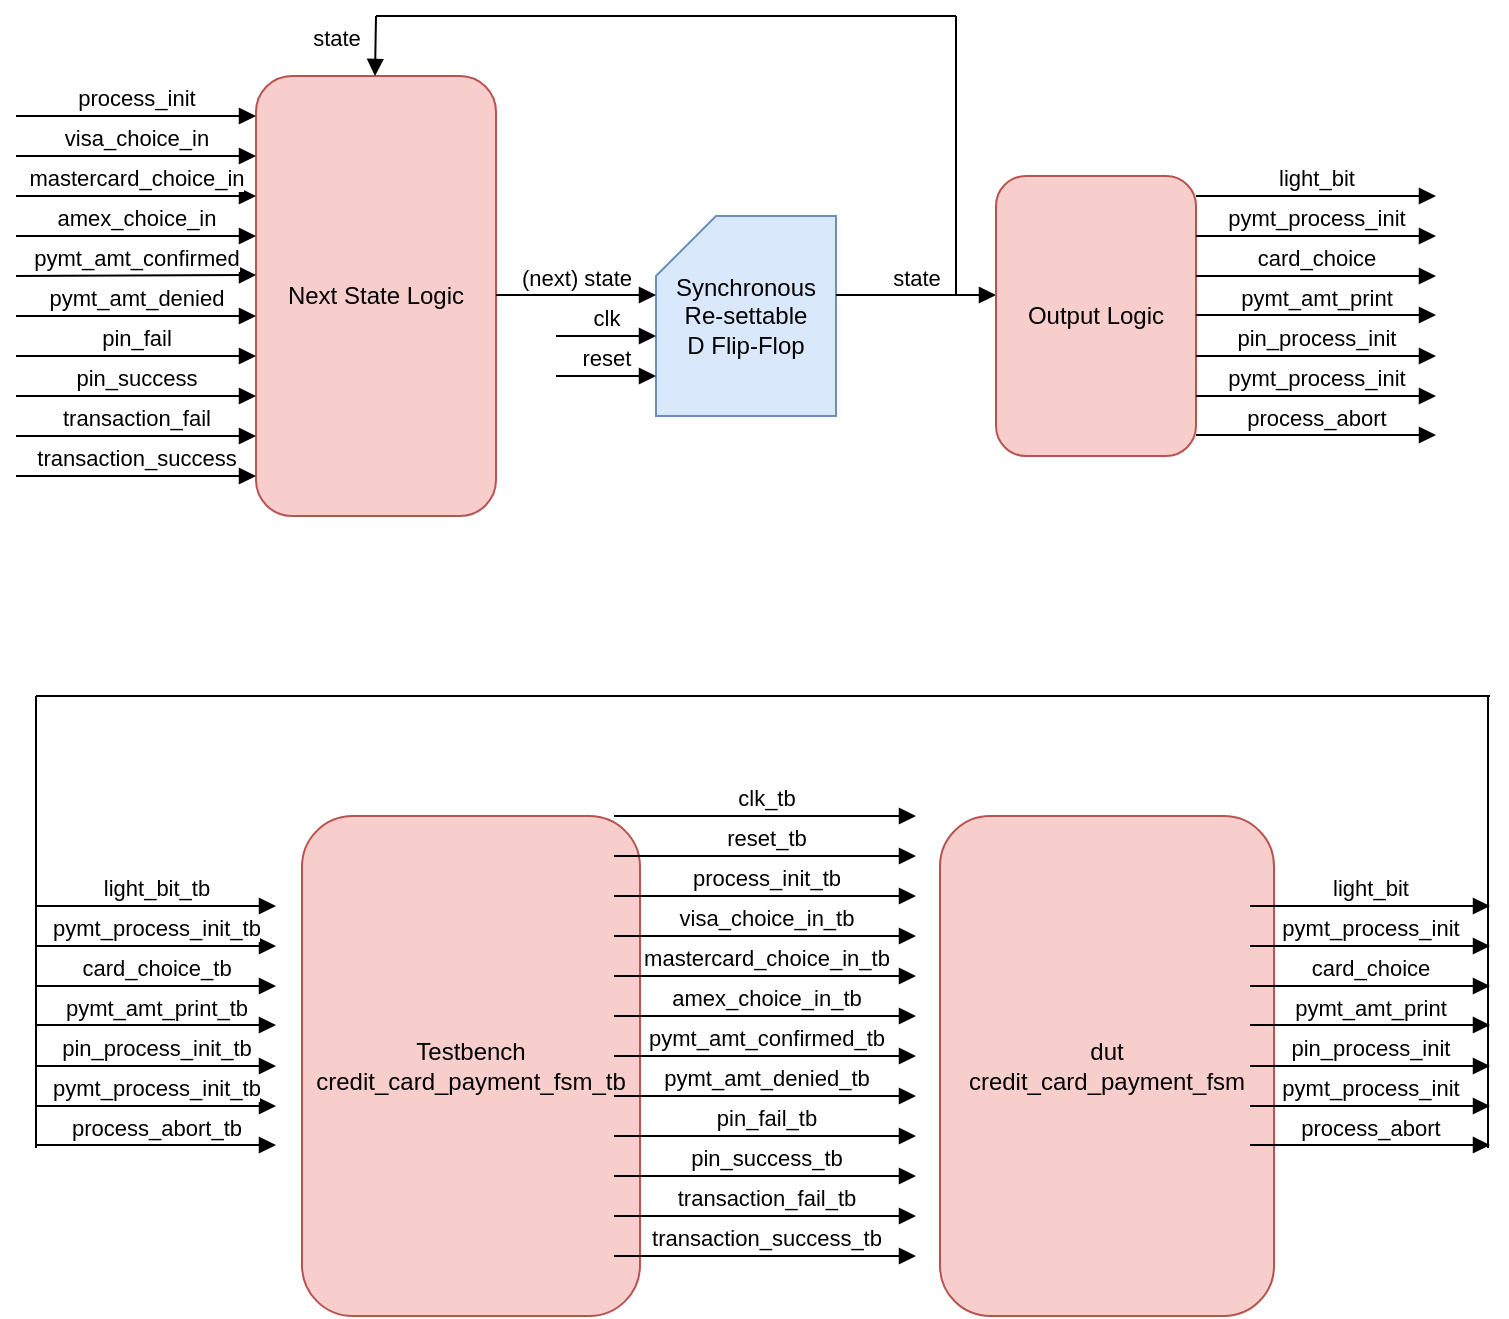 <mxfile version="11.3.0" type="device" pages="2"><diagram id="4226HbEB4_h1uI_9sNJ6" name="Page-1"><mxGraphModel dx="1406" dy="788" grid="0" gridSize="10" guides="1" tooltips="1" connect="1" arrows="1" fold="1" page="1" pageScale="1" pageWidth="850" pageHeight="1100" math="0" shadow="0"><root><mxCell id="0"/><mxCell id="1" parent="0"/><mxCell id="sZL8m_LGaoH1zelccEfF-2" value="Synchronous&lt;br&gt;Re-settable&lt;br&gt;D Flip-Flop" style="shape=card;whiteSpace=wrap;html=1;fillColor=#dae8fc;strokeColor=#6c8ebf;" parent="1" vertex="1"><mxGeometry x="350" y="240" width="90" height="100" as="geometry"/></mxCell><mxCell id="sZL8m_LGaoH1zelccEfF-3" value="Next State Logic" style="rounded=1;whiteSpace=wrap;html=1;fillColor=#f8cecc;strokeColor=#b85450;" parent="1" vertex="1"><mxGeometry x="150" y="170" width="120" height="220" as="geometry"/></mxCell><mxCell id="sZL8m_LGaoH1zelccEfF-5" value="process_init" style="html=1;verticalAlign=bottom;endArrow=block;" parent="1" edge="1"><mxGeometry width="80" relative="1" as="geometry"><mxPoint x="30" y="190" as="sourcePoint"/><mxPoint x="150" y="190" as="targetPoint"/></mxGeometry></mxCell><mxCell id="sZL8m_LGaoH1zelccEfF-6" value="visa_choice_in" style="html=1;verticalAlign=bottom;endArrow=block;" parent="1" edge="1"><mxGeometry width="80" relative="1" as="geometry"><mxPoint x="30" y="210" as="sourcePoint"/><mxPoint x="150" y="210" as="targetPoint"/></mxGeometry></mxCell><mxCell id="sZL8m_LGaoH1zelccEfF-7" value="mastercard_choice_in" style="html=1;verticalAlign=bottom;endArrow=block;" parent="1" edge="1"><mxGeometry width="80" relative="1" as="geometry"><mxPoint x="30" y="230" as="sourcePoint"/><mxPoint x="150" y="230" as="targetPoint"/></mxGeometry></mxCell><mxCell id="sZL8m_LGaoH1zelccEfF-8" value="amex_choice_in" style="html=1;verticalAlign=bottom;endArrow=block;" parent="1" edge="1"><mxGeometry width="80" relative="1" as="geometry"><mxPoint x="30" y="250" as="sourcePoint"/><mxPoint x="150" y="250" as="targetPoint"/></mxGeometry></mxCell><mxCell id="sZL8m_LGaoH1zelccEfF-13" value="pymt_amt_denied" style="html=1;verticalAlign=bottom;endArrow=block;" parent="1" edge="1"><mxGeometry width="80" relative="1" as="geometry"><mxPoint x="30" y="290" as="sourcePoint"/><mxPoint x="150" y="290" as="targetPoint"/></mxGeometry></mxCell><mxCell id="sZL8m_LGaoH1zelccEfF-14" value="pin_fail" style="html=1;verticalAlign=bottom;endArrow=block;" parent="1" edge="1"><mxGeometry width="80" relative="1" as="geometry"><mxPoint x="30" y="310" as="sourcePoint"/><mxPoint x="150" y="310" as="targetPoint"/></mxGeometry></mxCell><mxCell id="sZL8m_LGaoH1zelccEfF-15" value="pin_success" style="html=1;verticalAlign=bottom;endArrow=block;" parent="1" edge="1"><mxGeometry width="80" relative="1" as="geometry"><mxPoint x="30" y="330" as="sourcePoint"/><mxPoint x="150" y="330" as="targetPoint"/></mxGeometry></mxCell><mxCell id="sZL8m_LGaoH1zelccEfF-16" value="transaction_fail" style="html=1;verticalAlign=bottom;endArrow=block;" parent="1" edge="1"><mxGeometry width="80" relative="1" as="geometry"><mxPoint x="30" y="350" as="sourcePoint"/><mxPoint x="150" y="350" as="targetPoint"/></mxGeometry></mxCell><mxCell id="sZL8m_LGaoH1zelccEfF-17" value="pymt_amt_confirmed" style="html=1;verticalAlign=bottom;endArrow=block;" parent="1" edge="1"><mxGeometry width="80" relative="1" as="geometry"><mxPoint x="30" y="270" as="sourcePoint"/><mxPoint x="150" y="269.5" as="targetPoint"/></mxGeometry></mxCell><mxCell id="sZL8m_LGaoH1zelccEfF-18" value="transaction_success" style="html=1;verticalAlign=bottom;endArrow=block;" parent="1" edge="1"><mxGeometry width="80" relative="1" as="geometry"><mxPoint x="30" y="370" as="sourcePoint"/><mxPoint x="150" y="370" as="targetPoint"/></mxGeometry></mxCell><mxCell id="sZL8m_LGaoH1zelccEfF-26" value="(next) state" style="html=1;verticalAlign=bottom;endArrow=block;" parent="1" edge="1"><mxGeometry width="80" relative="1" as="geometry"><mxPoint x="270" y="279.5" as="sourcePoint"/><mxPoint x="350" y="279.5" as="targetPoint"/></mxGeometry></mxCell><mxCell id="sZL8m_LGaoH1zelccEfF-27" value="state" style="html=1;verticalAlign=bottom;endArrow=block;" parent="1" edge="1"><mxGeometry width="80" relative="1" as="geometry"><mxPoint x="440" y="279.5" as="sourcePoint"/><mxPoint x="520" y="279.5" as="targetPoint"/></mxGeometry></mxCell><mxCell id="sZL8m_LGaoH1zelccEfF-29" value="clk" style="html=1;verticalAlign=bottom;endArrow=block;" parent="1" edge="1"><mxGeometry width="80" relative="1" as="geometry"><mxPoint x="300" y="300" as="sourcePoint"/><mxPoint x="350" y="300" as="targetPoint"/></mxGeometry></mxCell><mxCell id="sZL8m_LGaoH1zelccEfF-30" value="reset" style="html=1;verticalAlign=bottom;endArrow=block;" parent="1" edge="1"><mxGeometry width="80" relative="1" as="geometry"><mxPoint x="300" y="320" as="sourcePoint"/><mxPoint x="350" y="320" as="targetPoint"/></mxGeometry></mxCell><mxCell id="sZL8m_LGaoH1zelccEfF-31" value="" style="endArrow=none;html=1;" parent="1" edge="1"><mxGeometry width="50" height="50" relative="1" as="geometry"><mxPoint x="500" y="280" as="sourcePoint"/><mxPoint x="500" y="140" as="targetPoint"/></mxGeometry></mxCell><mxCell id="sZL8m_LGaoH1zelccEfF-32" value="" style="endArrow=none;html=1;" parent="1" edge="1"><mxGeometry width="50" height="50" relative="1" as="geometry"><mxPoint x="210" y="140" as="sourcePoint"/><mxPoint x="500" y="140" as="targetPoint"/></mxGeometry></mxCell><mxCell id="sZL8m_LGaoH1zelccEfF-33" value="state" style="html=1;verticalAlign=bottom;endArrow=block;" parent="1" edge="1"><mxGeometry x="0.355" y="-20" width="80" relative="1" as="geometry"><mxPoint x="210" y="140" as="sourcePoint"/><mxPoint x="209.5" y="170" as="targetPoint"/><mxPoint as="offset"/></mxGeometry></mxCell><mxCell id="sZL8m_LGaoH1zelccEfF-34" value="Output Logic" style="rounded=1;whiteSpace=wrap;html=1;fillColor=#f8cecc;strokeColor=#b85450;" parent="1" vertex="1"><mxGeometry x="520" y="220" width="100" height="140" as="geometry"/></mxCell><mxCell id="sZL8m_LGaoH1zelccEfF-35" value="light_bit" style="html=1;verticalAlign=bottom;endArrow=block;" parent="1" edge="1"><mxGeometry width="80" relative="1" as="geometry"><mxPoint x="620" y="230" as="sourcePoint"/><mxPoint x="740" y="230" as="targetPoint"/></mxGeometry></mxCell><mxCell id="sZL8m_LGaoH1zelccEfF-36" value="pymt_process_init" style="html=1;verticalAlign=bottom;endArrow=block;" parent="1" edge="1"><mxGeometry width="80" relative="1" as="geometry"><mxPoint x="620" y="250" as="sourcePoint"/><mxPoint x="740" y="250" as="targetPoint"/></mxGeometry></mxCell><mxCell id="sZL8m_LGaoH1zelccEfF-37" value="card_choice" style="html=1;verticalAlign=bottom;endArrow=block;" parent="1" edge="1"><mxGeometry width="80" relative="1" as="geometry"><mxPoint x="620" y="270" as="sourcePoint"/><mxPoint x="740" y="270" as="targetPoint"/></mxGeometry></mxCell><mxCell id="sZL8m_LGaoH1zelccEfF-38" value="pymt_amt_print" style="html=1;verticalAlign=bottom;endArrow=block;" parent="1" edge="1"><mxGeometry width="80" relative="1" as="geometry"><mxPoint x="620" y="289.5" as="sourcePoint"/><mxPoint x="740" y="289.5" as="targetPoint"/></mxGeometry></mxCell><mxCell id="sZL8m_LGaoH1zelccEfF-39" value="pin_process_init" style="html=1;verticalAlign=bottom;endArrow=block;" parent="1" edge="1"><mxGeometry width="80" relative="1" as="geometry"><mxPoint x="620" y="310" as="sourcePoint"/><mxPoint x="740" y="310" as="targetPoint"/></mxGeometry></mxCell><mxCell id="sZL8m_LGaoH1zelccEfF-40" value="pymt_process_init" style="html=1;verticalAlign=bottom;endArrow=block;" parent="1" edge="1"><mxGeometry width="80" relative="1" as="geometry"><mxPoint x="620" y="330" as="sourcePoint"/><mxPoint x="740" y="330" as="targetPoint"/></mxGeometry></mxCell><mxCell id="sZL8m_LGaoH1zelccEfF-41" value="process_abort" style="html=1;verticalAlign=bottom;endArrow=block;" parent="1" edge="1"><mxGeometry width="80" relative="1" as="geometry"><mxPoint x="620" y="349.5" as="sourcePoint"/><mxPoint x="740" y="349.5" as="targetPoint"/></mxGeometry></mxCell><mxCell id="sZL8m_LGaoH1zelccEfF-42" value="Testbench&lt;br&gt;credit_card_payment_fsm_tb" style="rounded=1;whiteSpace=wrap;html=1;fillColor=#f8cecc;strokeColor=#b85450;" parent="1" vertex="1"><mxGeometry x="173" y="540" width="169" height="250" as="geometry"/></mxCell><mxCell id="sZL8m_LGaoH1zelccEfF-43" value="dut&lt;br&gt;credit_card_payment_fsm" style="rounded=1;whiteSpace=wrap;html=1;fillColor=#f8cecc;strokeColor=#b85450;" parent="1" vertex="1"><mxGeometry x="492" y="540" width="167" height="250" as="geometry"/></mxCell><mxCell id="sZL8m_LGaoH1zelccEfF-74" value="clk_tb" style="html=1;verticalAlign=bottom;endArrow=block;" parent="1" edge="1"><mxGeometry width="80" relative="1" as="geometry"><mxPoint x="329" y="540" as="sourcePoint"/><mxPoint x="480" y="540" as="targetPoint"/></mxGeometry></mxCell><mxCell id="sZL8m_LGaoH1zelccEfF-96" value="reset_tb" style="html=1;verticalAlign=bottom;endArrow=block;" parent="1" edge="1"><mxGeometry width="80" relative="1" as="geometry"><mxPoint x="329" y="560" as="sourcePoint"/><mxPoint x="480" y="560" as="targetPoint"/></mxGeometry></mxCell><mxCell id="sZL8m_LGaoH1zelccEfF-97" value="process_init_tb&lt;br&gt;" style="html=1;verticalAlign=bottom;endArrow=block;" parent="1" edge="1"><mxGeometry width="80" relative="1" as="geometry"><mxPoint x="329" y="580" as="sourcePoint"/><mxPoint x="480" y="580" as="targetPoint"/></mxGeometry></mxCell><mxCell id="sZL8m_LGaoH1zelccEfF-98" value="visa_choice_in_tb" style="html=1;verticalAlign=bottom;endArrow=block;" parent="1" edge="1"><mxGeometry width="80" relative="1" as="geometry"><mxPoint x="329" y="600" as="sourcePoint"/><mxPoint x="480" y="600" as="targetPoint"/></mxGeometry></mxCell><mxCell id="sZL8m_LGaoH1zelccEfF-99" value="mastercard_choice_in_tb" style="html=1;verticalAlign=bottom;endArrow=block;" parent="1" edge="1"><mxGeometry width="80" relative="1" as="geometry"><mxPoint x="329" y="620" as="sourcePoint"/><mxPoint x="480" y="620" as="targetPoint"/></mxGeometry></mxCell><mxCell id="sZL8m_LGaoH1zelccEfF-100" value="amex_choice_in_tb" style="html=1;verticalAlign=bottom;endArrow=block;" parent="1" edge="1"><mxGeometry width="80" relative="1" as="geometry"><mxPoint x="329" y="640" as="sourcePoint"/><mxPoint x="480" y="640" as="targetPoint"/></mxGeometry></mxCell><mxCell id="sZL8m_LGaoH1zelccEfF-101" value="pymt_amt_confirmed_tb" style="html=1;verticalAlign=bottom;endArrow=block;" parent="1" edge="1"><mxGeometry width="80" relative="1" as="geometry"><mxPoint x="329" y="660" as="sourcePoint"/><mxPoint x="480" y="660" as="targetPoint"/></mxGeometry></mxCell><mxCell id="sZL8m_LGaoH1zelccEfF-102" value="pymt_amt_denied_tb" style="html=1;verticalAlign=bottom;endArrow=block;" parent="1" edge="1"><mxGeometry width="80" relative="1" as="geometry"><mxPoint x="329" y="680" as="sourcePoint"/><mxPoint x="480" y="680" as="targetPoint"/></mxGeometry></mxCell><mxCell id="sZL8m_LGaoH1zelccEfF-103" value="pin_fail_tb" style="html=1;verticalAlign=bottom;endArrow=block;" parent="1" edge="1"><mxGeometry width="80" relative="1" as="geometry"><mxPoint x="329" y="700" as="sourcePoint"/><mxPoint x="480" y="700" as="targetPoint"/></mxGeometry></mxCell><mxCell id="sZL8m_LGaoH1zelccEfF-104" value="pin_success_tb" style="html=1;verticalAlign=bottom;endArrow=block;" parent="1" edge="1"><mxGeometry width="80" relative="1" as="geometry"><mxPoint x="329" y="720" as="sourcePoint"/><mxPoint x="480" y="720" as="targetPoint"/></mxGeometry></mxCell><mxCell id="sZL8m_LGaoH1zelccEfF-105" value="transaction_fail_tb" style="html=1;verticalAlign=bottom;endArrow=block;" parent="1" edge="1"><mxGeometry width="80" relative="1" as="geometry"><mxPoint x="329" y="740" as="sourcePoint"/><mxPoint x="480" y="740" as="targetPoint"/></mxGeometry></mxCell><mxCell id="sZL8m_LGaoH1zelccEfF-106" value="transaction_success_tb" style="html=1;verticalAlign=bottom;endArrow=block;" parent="1" edge="1"><mxGeometry width="80" relative="1" as="geometry"><mxPoint x="329" y="760" as="sourcePoint"/><mxPoint x="480" y="760" as="targetPoint"/></mxGeometry></mxCell><mxCell id="sZL8m_LGaoH1zelccEfF-107" value="light_bit" style="html=1;verticalAlign=bottom;endArrow=block;" parent="1" edge="1"><mxGeometry width="80" relative="1" as="geometry"><mxPoint x="647" y="585" as="sourcePoint"/><mxPoint x="767" y="585" as="targetPoint"/></mxGeometry></mxCell><mxCell id="sZL8m_LGaoH1zelccEfF-108" value="pymt_process_init" style="html=1;verticalAlign=bottom;endArrow=block;" parent="1" edge="1"><mxGeometry width="80" relative="1" as="geometry"><mxPoint x="647" y="605" as="sourcePoint"/><mxPoint x="767" y="605" as="targetPoint"/></mxGeometry></mxCell><mxCell id="sZL8m_LGaoH1zelccEfF-109" value="card_choice" style="html=1;verticalAlign=bottom;endArrow=block;" parent="1" edge="1"><mxGeometry width="80" relative="1" as="geometry"><mxPoint x="647" y="625" as="sourcePoint"/><mxPoint x="767" y="625" as="targetPoint"/></mxGeometry></mxCell><mxCell id="sZL8m_LGaoH1zelccEfF-110" value="pymt_amt_print" style="html=1;verticalAlign=bottom;endArrow=block;" parent="1" edge="1"><mxGeometry width="80" relative="1" as="geometry"><mxPoint x="647" y="644.5" as="sourcePoint"/><mxPoint x="767" y="644.5" as="targetPoint"/></mxGeometry></mxCell><mxCell id="sZL8m_LGaoH1zelccEfF-111" value="pin_process_init" style="html=1;verticalAlign=bottom;endArrow=block;" parent="1" edge="1"><mxGeometry width="80" relative="1" as="geometry"><mxPoint x="647" y="665" as="sourcePoint"/><mxPoint x="767" y="665" as="targetPoint"/></mxGeometry></mxCell><mxCell id="sZL8m_LGaoH1zelccEfF-112" value="pymt_process_init" style="html=1;verticalAlign=bottom;endArrow=block;" parent="1" edge="1"><mxGeometry width="80" relative="1" as="geometry"><mxPoint x="647" y="685" as="sourcePoint"/><mxPoint x="767" y="685" as="targetPoint"/></mxGeometry></mxCell><mxCell id="sZL8m_LGaoH1zelccEfF-113" value="process_abort" style="html=1;verticalAlign=bottom;endArrow=block;" parent="1" edge="1"><mxGeometry width="80" relative="1" as="geometry"><mxPoint x="647" y="704.5" as="sourcePoint"/><mxPoint x="767" y="704.5" as="targetPoint"/></mxGeometry></mxCell><mxCell id="sZL8m_LGaoH1zelccEfF-114" value="light_bit_tb" style="html=1;verticalAlign=bottom;endArrow=block;" parent="1" edge="1"><mxGeometry width="80" relative="1" as="geometry"><mxPoint x="40" y="585" as="sourcePoint"/><mxPoint x="160" y="585" as="targetPoint"/></mxGeometry></mxCell><mxCell id="sZL8m_LGaoH1zelccEfF-115" value="pymt_process_init_tb" style="html=1;verticalAlign=bottom;endArrow=block;" parent="1" edge="1"><mxGeometry width="80" relative="1" as="geometry"><mxPoint x="40" y="605" as="sourcePoint"/><mxPoint x="160" y="605" as="targetPoint"/></mxGeometry></mxCell><mxCell id="sZL8m_LGaoH1zelccEfF-116" value="card_choice_tb" style="html=1;verticalAlign=bottom;endArrow=block;" parent="1" edge="1"><mxGeometry width="80" relative="1" as="geometry"><mxPoint x="40" y="625" as="sourcePoint"/><mxPoint x="160" y="625" as="targetPoint"/></mxGeometry></mxCell><mxCell id="sZL8m_LGaoH1zelccEfF-117" value="pymt_amt_print_tb" style="html=1;verticalAlign=bottom;endArrow=block;" parent="1" edge="1"><mxGeometry width="80" relative="1" as="geometry"><mxPoint x="40" y="644.5" as="sourcePoint"/><mxPoint x="160" y="644.5" as="targetPoint"/></mxGeometry></mxCell><mxCell id="sZL8m_LGaoH1zelccEfF-118" value="pin_process_init_tb" style="html=1;verticalAlign=bottom;endArrow=block;" parent="1" edge="1"><mxGeometry width="80" relative="1" as="geometry"><mxPoint x="40" y="665" as="sourcePoint"/><mxPoint x="160" y="665" as="targetPoint"/></mxGeometry></mxCell><mxCell id="sZL8m_LGaoH1zelccEfF-119" value="pymt_process_init_tb" style="html=1;verticalAlign=bottom;endArrow=block;" parent="1" edge="1"><mxGeometry width="80" relative="1" as="geometry"><mxPoint x="40" y="685" as="sourcePoint"/><mxPoint x="160" y="685" as="targetPoint"/></mxGeometry></mxCell><mxCell id="sZL8m_LGaoH1zelccEfF-120" value="process_abort_tb" style="html=1;verticalAlign=bottom;endArrow=block;" parent="1" edge="1"><mxGeometry width="80" relative="1" as="geometry"><mxPoint x="40" y="704.5" as="sourcePoint"/><mxPoint x="160" y="704.5" as="targetPoint"/></mxGeometry></mxCell><mxCell id="sZL8m_LGaoH1zelccEfF-121" value="" style="endArrow=none;html=1;" parent="1" edge="1"><mxGeometry width="50" height="50" relative="1" as="geometry"><mxPoint x="766" y="706" as="sourcePoint"/><mxPoint x="766" y="480" as="targetPoint"/></mxGeometry></mxCell><mxCell id="sZL8m_LGaoH1zelccEfF-122" value="" style="endArrow=none;html=1;" parent="1" edge="1"><mxGeometry width="50" height="50" relative="1" as="geometry"><mxPoint x="40" y="480" as="sourcePoint"/><mxPoint x="767" y="480" as="targetPoint"/></mxGeometry></mxCell><mxCell id="sZL8m_LGaoH1zelccEfF-123" value="" style="endArrow=none;html=1;" parent="1" edge="1"><mxGeometry width="50" height="50" relative="1" as="geometry"><mxPoint x="40" y="706" as="sourcePoint"/><mxPoint x="40" y="480" as="targetPoint"/></mxGeometry></mxCell></root></mxGraphModel></diagram><diagram id="34OjbkFB9ddofNUqWfkv" name="Page-2"><mxGraphModel dx="2256" dy="788" grid="0" gridSize="10" guides="1" tooltips="1" connect="1" arrows="1" fold="1" page="1" pageScale="1" pageWidth="850" pageHeight="1100" math="0" shadow="0"><root><mxCell id="5nL_LnJ8c2ZQC095ugLa-0"/><mxCell id="5nL_LnJ8c2ZQC095ugLa-1" parent="5nL_LnJ8c2ZQC095ugLa-0"/><mxCell id="5nL_LnJ8c2ZQC095ugLa-19" value="process_init = 1" style="edgeStyle=orthogonalEdgeStyle;rounded=0;orthogonalLoop=1;jettySize=auto;html=1;exitX=0.5;exitY=1;exitDx=0;exitDy=0;entryX=0.5;entryY=0;entryDx=0;entryDy=0;startSize=6;endSize=6;" parent="5nL_LnJ8c2ZQC095ugLa-1" source="5nL_LnJ8c2ZQC095ugLa-2" target="5nL_LnJ8c2ZQC095ugLa-4" edge="1"><mxGeometry x="-0.4" relative="1" as="geometry"><mxPoint as="offset"/></mxGeometry></mxCell><mxCell id="5nL_LnJ8c2ZQC095ugLa-2" value="idle" style="ellipse;whiteSpace=wrap;html=1;fillColor=#dae8fc;strokeColor=#6c8ebf;" parent="5nL_LnJ8c2ZQC095ugLa-1" vertex="1"><mxGeometry x="-727" y="47.5" width="120" height="80" as="geometry"/></mxCell><mxCell id="5nL_LnJ8c2ZQC095ugLa-20" style="edgeStyle=orthogonalEdgeStyle;rounded=0;orthogonalLoop=1;jettySize=auto;html=1;exitX=0.5;exitY=1;exitDx=0;exitDy=0;entryX=0.5;entryY=0;entryDx=0;entryDy=0;startSize=6;endSize=6;" parent="5nL_LnJ8c2ZQC095ugLa-1" source="5nL_LnJ8c2ZQC095ugLa-4" target="5nL_LnJ8c2ZQC095ugLa-5" edge="1"><mxGeometry relative="1" as="geometry"/></mxCell><mxCell id="5nL_LnJ8c2ZQC095ugLa-4" value="init_process&lt;br&gt;" style="ellipse;whiteSpace=wrap;html=1;fillColor=#dae8fc;strokeColor=#6c8ebf;" parent="5nL_LnJ8c2ZQC095ugLa-1" vertex="1"><mxGeometry x="-727" y="164.5" width="120" height="80" as="geometry"/></mxCell><mxCell id="5nL_LnJ8c2ZQC095ugLa-24" value="mastercard_choice_in = 1" style="edgeStyle=orthogonalEdgeStyle;rounded=0;orthogonalLoop=1;jettySize=auto;html=1;exitX=0.5;exitY=1;exitDx=0;exitDy=0;entryX=0.5;entryY=0;entryDx=0;entryDy=0;startSize=6;endSize=6;" parent="5nL_LnJ8c2ZQC095ugLa-1" source="5nL_LnJ8c2ZQC095ugLa-5" target="5nL_LnJ8c2ZQC095ugLa-21" edge="1"><mxGeometry x="-0.143" relative="1" as="geometry"><mxPoint as="offset"/></mxGeometry></mxCell><mxCell id="5nL_LnJ8c2ZQC095ugLa-25" value="visa_choice_in = 1" style="edgeStyle=orthogonalEdgeStyle;rounded=0;orthogonalLoop=1;jettySize=auto;html=1;exitX=0;exitY=1;exitDx=0;exitDy=0;entryX=0.5;entryY=0;entryDx=0;entryDy=0;startSize=6;endSize=6;" parent="5nL_LnJ8c2ZQC095ugLa-1" source="5nL_LnJ8c2ZQC095ugLa-5" target="5nL_LnJ8c2ZQC095ugLa-22" edge="1"><mxGeometry x="0.636" relative="1" as="geometry"><mxPoint as="offset"/></mxGeometry></mxCell><mxCell id="5nL_LnJ8c2ZQC095ugLa-26" value="amex_choice_in = 1" style="edgeStyle=orthogonalEdgeStyle;rounded=0;orthogonalLoop=1;jettySize=auto;html=1;exitX=1;exitY=1;exitDx=0;exitDy=0;entryX=0.5;entryY=0;entryDx=0;entryDy=0;startSize=6;endSize=6;" parent="5nL_LnJ8c2ZQC095ugLa-1" source="5nL_LnJ8c2ZQC095ugLa-5" target="5nL_LnJ8c2ZQC095ugLa-23" edge="1"><mxGeometry x="0.636" relative="1" as="geometry"><mxPoint as="offset"/></mxGeometry></mxCell><mxCell id="5nL_LnJ8c2ZQC095ugLa-5" value="wait_credit_choice" style="ellipse;whiteSpace=wrap;html=1;fillColor=#dae8fc;strokeColor=#6c8ebf;" parent="5nL_LnJ8c2ZQC095ugLa-1" vertex="1"><mxGeometry x="-727" y="271.5" width="120" height="80" as="geometry"/></mxCell><mxCell id="5nL_LnJ8c2ZQC095ugLa-32" style="edgeStyle=orthogonalEdgeStyle;rounded=0;orthogonalLoop=1;jettySize=auto;html=1;exitX=0.5;exitY=1;exitDx=0;exitDy=0;entryX=0.5;entryY=0;entryDx=0;entryDy=0;startSize=6;endSize=6;" parent="5nL_LnJ8c2ZQC095ugLa-1" source="5nL_LnJ8c2ZQC095ugLa-9" target="5nL_LnJ8c2ZQC095ugLa-10" edge="1"><mxGeometry relative="1" as="geometry"/></mxCell><mxCell id="5nL_LnJ8c2ZQC095ugLa-9" value="init_amount_confirm" style="ellipse;whiteSpace=wrap;html=1;fillColor=#dae8fc;strokeColor=#6c8ebf;" parent="5nL_LnJ8c2ZQC095ugLa-1" vertex="1"><mxGeometry x="-727" y="504" width="120" height="80" as="geometry"/></mxCell><mxCell id="5nL_LnJ8c2ZQC095ugLa-33" value="pymt_amt_conf = 1&amp;nbsp;" style="edgeStyle=orthogonalEdgeStyle;rounded=0;orthogonalLoop=1;jettySize=auto;html=1;exitX=1;exitY=0.5;exitDx=0;exitDy=0;entryX=0;entryY=0.5;entryDx=0;entryDy=0;startSize=6;endSize=6;" parent="5nL_LnJ8c2ZQC095ugLa-1" source="5nL_LnJ8c2ZQC095ugLa-10" target="5nL_LnJ8c2ZQC095ugLa-11" edge="1"><mxGeometry x="-0.821" relative="1" as="geometry"><Array as="points"><mxPoint x="-482" y="650"/><mxPoint x="-482" y="80"/></Array><mxPoint as="offset"/></mxGeometry></mxCell><mxCell id="5nL_LnJ8c2ZQC095ugLa-35" value="pymt_amt_denied = 1" style="edgeStyle=orthogonalEdgeStyle;rounded=0;orthogonalLoop=1;jettySize=auto;html=1;exitX=0.5;exitY=1;exitDx=0;exitDy=0;entryX=0.5;entryY=1;entryDx=0;entryDy=0;startSize=6;endSize=6;" parent="5nL_LnJ8c2ZQC095ugLa-1" source="5nL_LnJ8c2ZQC095ugLa-10" target="5nL_LnJ8c2ZQC095ugLa-16" edge="1"><mxGeometry x="-0.557" relative="1" as="geometry"><mxPoint as="offset"/></mxGeometry></mxCell><mxCell id="5nL_LnJ8c2ZQC095ugLa-10" value="wait_amount_confirm" style="ellipse;whiteSpace=wrap;html=1;fillColor=#dae8fc;strokeColor=#6c8ebf;" parent="5nL_LnJ8c2ZQC095ugLa-1" vertex="1"><mxGeometry x="-727" y="610" width="120" height="80" as="geometry"/></mxCell><mxCell id="5nL_LnJ8c2ZQC095ugLa-34" style="edgeStyle=orthogonalEdgeStyle;rounded=0;orthogonalLoop=1;jettySize=auto;html=1;exitX=0.5;exitY=1;exitDx=0;exitDy=0;entryX=0.5;entryY=0;entryDx=0;entryDy=0;startSize=6;endSize=6;" parent="5nL_LnJ8c2ZQC095ugLa-1" source="5nL_LnJ8c2ZQC095ugLa-11" target="5nL_LnJ8c2ZQC095ugLa-12" edge="1"><mxGeometry relative="1" as="geometry"/></mxCell><mxCell id="5nL_LnJ8c2ZQC095ugLa-11" value="init_pin_process" style="ellipse;whiteSpace=wrap;html=1;fillColor=#dae8fc;strokeColor=#6c8ebf;" parent="5nL_LnJ8c2ZQC095ugLa-1" vertex="1"><mxGeometry x="-392" y="40" width="120" height="80" as="geometry"/></mxCell><mxCell id="5nL_LnJ8c2ZQC095ugLa-37" value="pin_sucess = 1" style="edgeStyle=orthogonalEdgeStyle;rounded=0;orthogonalLoop=1;jettySize=auto;html=1;exitX=0.5;exitY=1;exitDx=0;exitDy=0;entryX=0.5;entryY=0;entryDx=0;entryDy=0;startSize=6;endSize=6;" parent="5nL_LnJ8c2ZQC095ugLa-1" source="5nL_LnJ8c2ZQC095ugLa-12" target="5nL_LnJ8c2ZQC095ugLa-13" edge="1"><mxGeometry relative="1" as="geometry"/></mxCell><mxCell id="5nL_LnJ8c2ZQC095ugLa-38" value="fail_counter = 2'b11" style="edgeStyle=orthogonalEdgeStyle;rounded=0;orthogonalLoop=1;jettySize=auto;html=1;exitX=1;exitY=1;exitDx=0;exitDy=0;entryX=0.5;entryY=0;entryDx=0;entryDy=0;startSize=6;endSize=6;" parent="5nL_LnJ8c2ZQC095ugLa-1" source="5nL_LnJ8c2ZQC095ugLa-12" target="5nL_LnJ8c2ZQC095ugLa-16" edge="1"><mxGeometry relative="1" as="geometry"><Array as="points"><mxPoint x="-290" y="230"/><mxPoint x="-122" y="230"/></Array></mxGeometry></mxCell><mxCell id="5nL_LnJ8c2ZQC095ugLa-41" value="pin_fail = 1" style="edgeStyle=orthogonalEdgeStyle;rounded=0;orthogonalLoop=1;jettySize=auto;html=1;exitX=1;exitY=0.5;exitDx=0;exitDy=0;entryX=0;entryY=0.5;entryDx=0;entryDy=0;startSize=6;endSize=6;" parent="5nL_LnJ8c2ZQC095ugLa-1" source="5nL_LnJ8c2ZQC095ugLa-12" target="5nL_LnJ8c2ZQC095ugLa-40" edge="1"><mxGeometry relative="1" as="geometry"/></mxCell><mxCell id="5nL_LnJ8c2ZQC095ugLa-12" value="wait_pin_process" style="ellipse;whiteSpace=wrap;html=1;fillColor=#dae8fc;strokeColor=#6c8ebf;" parent="5nL_LnJ8c2ZQC095ugLa-1" vertex="1"><mxGeometry x="-392" y="150" width="120" height="80" as="geometry"/></mxCell><mxCell id="5nL_LnJ8c2ZQC095ugLa-47" style="edgeStyle=orthogonalEdgeStyle;rounded=0;orthogonalLoop=1;jettySize=auto;html=1;exitX=0.5;exitY=1;exitDx=0;exitDy=0;entryX=0.5;entryY=0;entryDx=0;entryDy=0;startSize=6;endSize=6;" parent="5nL_LnJ8c2ZQC095ugLa-1" source="5nL_LnJ8c2ZQC095ugLa-13" target="5nL_LnJ8c2ZQC095ugLa-14" edge="1"><mxGeometry relative="1" as="geometry"/></mxCell><mxCell id="5nL_LnJ8c2ZQC095ugLa-13" value="init_payment_handle" style="ellipse;whiteSpace=wrap;html=1;fillColor=#dae8fc;strokeColor=#6c8ebf;" parent="5nL_LnJ8c2ZQC095ugLa-1" vertex="1"><mxGeometry x="-392" y="280" width="120" height="80" as="geometry"/></mxCell><mxCell id="5nL_LnJ8c2ZQC095ugLa-48" value="transaction_success = 1" style="edgeStyle=orthogonalEdgeStyle;rounded=0;orthogonalLoop=1;jettySize=auto;html=1;exitX=0.5;exitY=1;exitDx=0;exitDy=0;entryX=0.5;entryY=0;entryDx=0;entryDy=0;startSize=6;endSize=6;" parent="5nL_LnJ8c2ZQC095ugLa-1" source="5nL_LnJ8c2ZQC095ugLa-14" target="5nL_LnJ8c2ZQC095ugLa-15" edge="1"><mxGeometry relative="1" as="geometry"/></mxCell><mxCell id="5nL_LnJ8c2ZQC095ugLa-51" value="transaction_fail = 1" style="edgeStyle=orthogonalEdgeStyle;rounded=0;orthogonalLoop=1;jettySize=auto;html=1;exitX=1;exitY=0.5;exitDx=0;exitDy=0;entryX=0;entryY=0.5;entryDx=0;entryDy=0;startSize=6;endSize=6;" parent="5nL_LnJ8c2ZQC095ugLa-1" source="5nL_LnJ8c2ZQC095ugLa-14" target="5nL_LnJ8c2ZQC095ugLa-16" edge="1"><mxGeometry x="0.237" relative="1" as="geometry"><Array as="points"><mxPoint x="-202" y="434"/><mxPoint x="-202" y="580"/></Array><mxPoint as="offset"/></mxGeometry></mxCell><mxCell id="5nL_LnJ8c2ZQC095ugLa-14" value="wait_payment_handle" style="ellipse;whiteSpace=wrap;html=1;fillColor=#dae8fc;strokeColor=#6c8ebf;" parent="5nL_LnJ8c2ZQC095ugLa-1" vertex="1"><mxGeometry x="-392" y="394" width="120" height="80" as="geometry"/></mxCell><mxCell id="5nL_LnJ8c2ZQC095ugLa-55" style="edgeStyle=orthogonalEdgeStyle;rounded=0;orthogonalLoop=1;jettySize=auto;html=1;exitX=0.5;exitY=1;exitDx=0;exitDy=0;entryX=0.5;entryY=0;entryDx=0;entryDy=0;startSize=6;endSize=6;" parent="5nL_LnJ8c2ZQC095ugLa-1" source="5nL_LnJ8c2ZQC095ugLa-15" target="5nL_LnJ8c2ZQC095ugLa-2" edge="1"><mxGeometry relative="1" as="geometry"><Array as="points"><mxPoint x="-332" y="640"/><mxPoint x="-12" y="640"/><mxPoint x="-12" y="28"/><mxPoint x="-667" y="28"/></Array></mxGeometry></mxCell><mxCell id="5nL_LnJ8c2ZQC095ugLa-15" value="payment_success" style="ellipse;whiteSpace=wrap;html=1;fillColor=#dae8fc;strokeColor=#6c8ebf;" parent="5nL_LnJ8c2ZQC095ugLa-1" vertex="1"><mxGeometry x="-392" y="540" width="120" height="80" as="geometry"/></mxCell><mxCell id="5nL_LnJ8c2ZQC095ugLa-58" style="edgeStyle=orthogonalEdgeStyle;rounded=0;orthogonalLoop=1;jettySize=auto;html=1;exitX=1;exitY=0.5;exitDx=0;exitDy=0;entryX=0.5;entryY=0;entryDx=0;entryDy=0;startSize=6;endSize=6;" parent="5nL_LnJ8c2ZQC095ugLa-1" source="5nL_LnJ8c2ZQC095ugLa-16" target="5nL_LnJ8c2ZQC095ugLa-2" edge="1"><mxGeometry relative="1" as="geometry"/></mxCell><mxCell id="5nL_LnJ8c2ZQC095ugLa-16" value="payment_fail" style="ellipse;whiteSpace=wrap;html=1;fillColor=#dae8fc;strokeColor=#6c8ebf;" parent="5nL_LnJ8c2ZQC095ugLa-1" vertex="1"><mxGeometry x="-182" y="540" width="120" height="80" as="geometry"/></mxCell><mxCell id="5nL_LnJ8c2ZQC095ugLa-17" value="reset = 1" style="html=1;verticalAlign=bottom;endArrow=block;" parent="5nL_LnJ8c2ZQC095ugLa-1" edge="1"><mxGeometry x="0.533" y="9" width="80" relative="1" as="geometry"><mxPoint x="-787" y="32.5" as="sourcePoint"/><mxPoint x="-727" y="62.5" as="targetPoint"/><mxPoint as="offset"/></mxGeometry></mxCell><mxCell id="5nL_LnJ8c2ZQC095ugLa-27" style="edgeStyle=orthogonalEdgeStyle;rounded=0;orthogonalLoop=1;jettySize=auto;html=1;exitX=0.5;exitY=1;exitDx=0;exitDy=0;entryX=0.5;entryY=0;entryDx=0;entryDy=0;startSize=6;endSize=6;" parent="5nL_LnJ8c2ZQC095ugLa-1" source="5nL_LnJ8c2ZQC095ugLa-21" target="5nL_LnJ8c2ZQC095ugLa-9" edge="1"><mxGeometry relative="1" as="geometry"/></mxCell><mxCell id="5nL_LnJ8c2ZQC095ugLa-21" value="choice_mastercard" style="ellipse;whiteSpace=wrap;html=1;fillColor=#dae8fc;strokeColor=#6c8ebf;" parent="5nL_LnJ8c2ZQC095ugLa-1" vertex="1"><mxGeometry x="-722" y="394" width="110" height="80" as="geometry"/></mxCell><mxCell id="5nL_LnJ8c2ZQC095ugLa-31" style="edgeStyle=orthogonalEdgeStyle;rounded=0;orthogonalLoop=1;jettySize=auto;html=1;exitX=0.5;exitY=1;exitDx=0;exitDy=0;entryX=0;entryY=0.5;entryDx=0;entryDy=0;startSize=6;endSize=6;" parent="5nL_LnJ8c2ZQC095ugLa-1" source="5nL_LnJ8c2ZQC095ugLa-22" target="5nL_LnJ8c2ZQC095ugLa-9" edge="1"><mxGeometry relative="1" as="geometry"/></mxCell><mxCell id="5nL_LnJ8c2ZQC095ugLa-22" value="choice_visa" style="ellipse;whiteSpace=wrap;html=1;fillColor=#dae8fc;strokeColor=#6c8ebf;" parent="5nL_LnJ8c2ZQC095ugLa-1" vertex="1"><mxGeometry x="-842" y="394" width="110" height="80" as="geometry"/></mxCell><mxCell id="5nL_LnJ8c2ZQC095ugLa-29" style="edgeStyle=orthogonalEdgeStyle;rounded=0;orthogonalLoop=1;jettySize=auto;html=1;exitX=0.5;exitY=1;exitDx=0;exitDy=0;entryX=1;entryY=0.5;entryDx=0;entryDy=0;startSize=6;endSize=6;" parent="5nL_LnJ8c2ZQC095ugLa-1" source="5nL_LnJ8c2ZQC095ugLa-23" target="5nL_LnJ8c2ZQC095ugLa-9" edge="1"><mxGeometry relative="1" as="geometry"/></mxCell><mxCell id="5nL_LnJ8c2ZQC095ugLa-23" value="choice_amex" style="ellipse;whiteSpace=wrap;html=1;fillColor=#dae8fc;strokeColor=#6c8ebf;" parent="5nL_LnJ8c2ZQC095ugLa-1" vertex="1"><mxGeometry x="-602" y="394" width="110" height="80" as="geometry"/></mxCell><mxCell id="5nL_LnJ8c2ZQC095ugLa-36" style="edgeStyle=orthogonalEdgeStyle;rounded=0;orthogonalLoop=1;jettySize=auto;html=1;exitX=0;exitY=1;exitDx=0;exitDy=0;entryX=0;entryY=0.5;entryDx=0;entryDy=0;startSize=6;endSize=6;" parent="5nL_LnJ8c2ZQC095ugLa-1" source="5nL_LnJ8c2ZQC095ugLa-10" target="5nL_LnJ8c2ZQC095ugLa-10" edge="1"><mxGeometry relative="1" as="geometry"><Array as="points"><mxPoint x="-752" y="678"/><mxPoint x="-752" y="650"/></Array></mxGeometry></mxCell><mxCell id="5nL_LnJ8c2ZQC095ugLa-46" style="edgeStyle=orthogonalEdgeStyle;rounded=0;orthogonalLoop=1;jettySize=auto;html=1;exitX=0.5;exitY=0;exitDx=0;exitDy=0;entryX=1;entryY=0;entryDx=0;entryDy=0;startSize=6;endSize=6;" parent="5nL_LnJ8c2ZQC095ugLa-1" source="5nL_LnJ8c2ZQC095ugLa-40" target="5nL_LnJ8c2ZQC095ugLa-12" edge="1"><mxGeometry relative="1" as="geometry"><Array as="points"><mxPoint x="-152" y="150"/><mxPoint x="-290" y="150"/></Array></mxGeometry></mxCell><mxCell id="5nL_LnJ8c2ZQC095ugLa-40" value="fail_counter + 1'b1" style="whiteSpace=wrap;html=1;fillColor=#ffe6cc;strokeColor=#d79b00;" parent="5nL_LnJ8c2ZQC095ugLa-1" vertex="1"><mxGeometry x="-172" y="170" width="80" height="40" as="geometry"/></mxCell><mxCell id="5nL_LnJ8c2ZQC095ugLa-45" style="edgeStyle=orthogonalEdgeStyle;rounded=0;orthogonalLoop=1;jettySize=auto;html=1;exitX=0;exitY=1;exitDx=0;exitDy=0;entryX=0;entryY=0.5;entryDx=0;entryDy=0;startSize=6;endSize=6;" parent="5nL_LnJ8c2ZQC095ugLa-1" source="5nL_LnJ8c2ZQC095ugLa-12" target="5nL_LnJ8c2ZQC095ugLa-12" edge="1"><mxGeometry relative="1" as="geometry"><Array as="points"><mxPoint x="-412" y="218"/><mxPoint x="-412" y="190"/></Array></mxGeometry></mxCell><mxCell id="5nL_LnJ8c2ZQC095ugLa-50" style="edgeStyle=orthogonalEdgeStyle;rounded=0;orthogonalLoop=1;jettySize=auto;html=1;exitX=0;exitY=1;exitDx=0;exitDy=0;entryX=0;entryY=0.5;entryDx=0;entryDy=0;startSize=6;endSize=6;" parent="5nL_LnJ8c2ZQC095ugLa-1" source="5nL_LnJ8c2ZQC095ugLa-14" target="5nL_LnJ8c2ZQC095ugLa-14" edge="1"><mxGeometry relative="1" as="geometry"><Array as="points"><mxPoint x="-412" y="462"/><mxPoint x="-412" y="434"/></Array></mxGeometry></mxCell><mxCell id="AHacc9C6gCUj9jYn-KDv-0" style="edgeStyle=orthogonalEdgeStyle;rounded=0;orthogonalLoop=1;jettySize=auto;html=1;exitX=0;exitY=1;exitDx=0;exitDy=0;entryX=0;entryY=0.5;entryDx=0;entryDy=0;" edge="1" parent="5nL_LnJ8c2ZQC095ugLa-1" source="5nL_LnJ8c2ZQC095ugLa-2" target="5nL_LnJ8c2ZQC095ugLa-2"><mxGeometry relative="1" as="geometry"><Array as="points"><mxPoint x="-756" y="116"/><mxPoint x="-756" y="88"/></Array></mxGeometry></mxCell></root></mxGraphModel></diagram></mxfile>